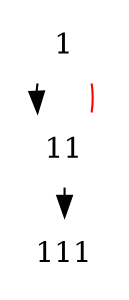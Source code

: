 digraph{
	nodesep = 0.5;
	ranksep = 0.20;
	node [shape=plaintext];
	1 [texlbl="\underline{$\neg p(c())$ }"];
	11 [texlbl="\underline{$p(c())$ }"];
	111 [texlbl="\underline{$\bot$ }"];
	subgraph dir{
		1 -> 11;
		11 -> 111;
	}
	subgraph ancestor{
		edge [dir=back, color=blue style=dashed];
	}
	subgraph undir{
		edge [dir=none, color=red];
		11 -> 1;
	}
}